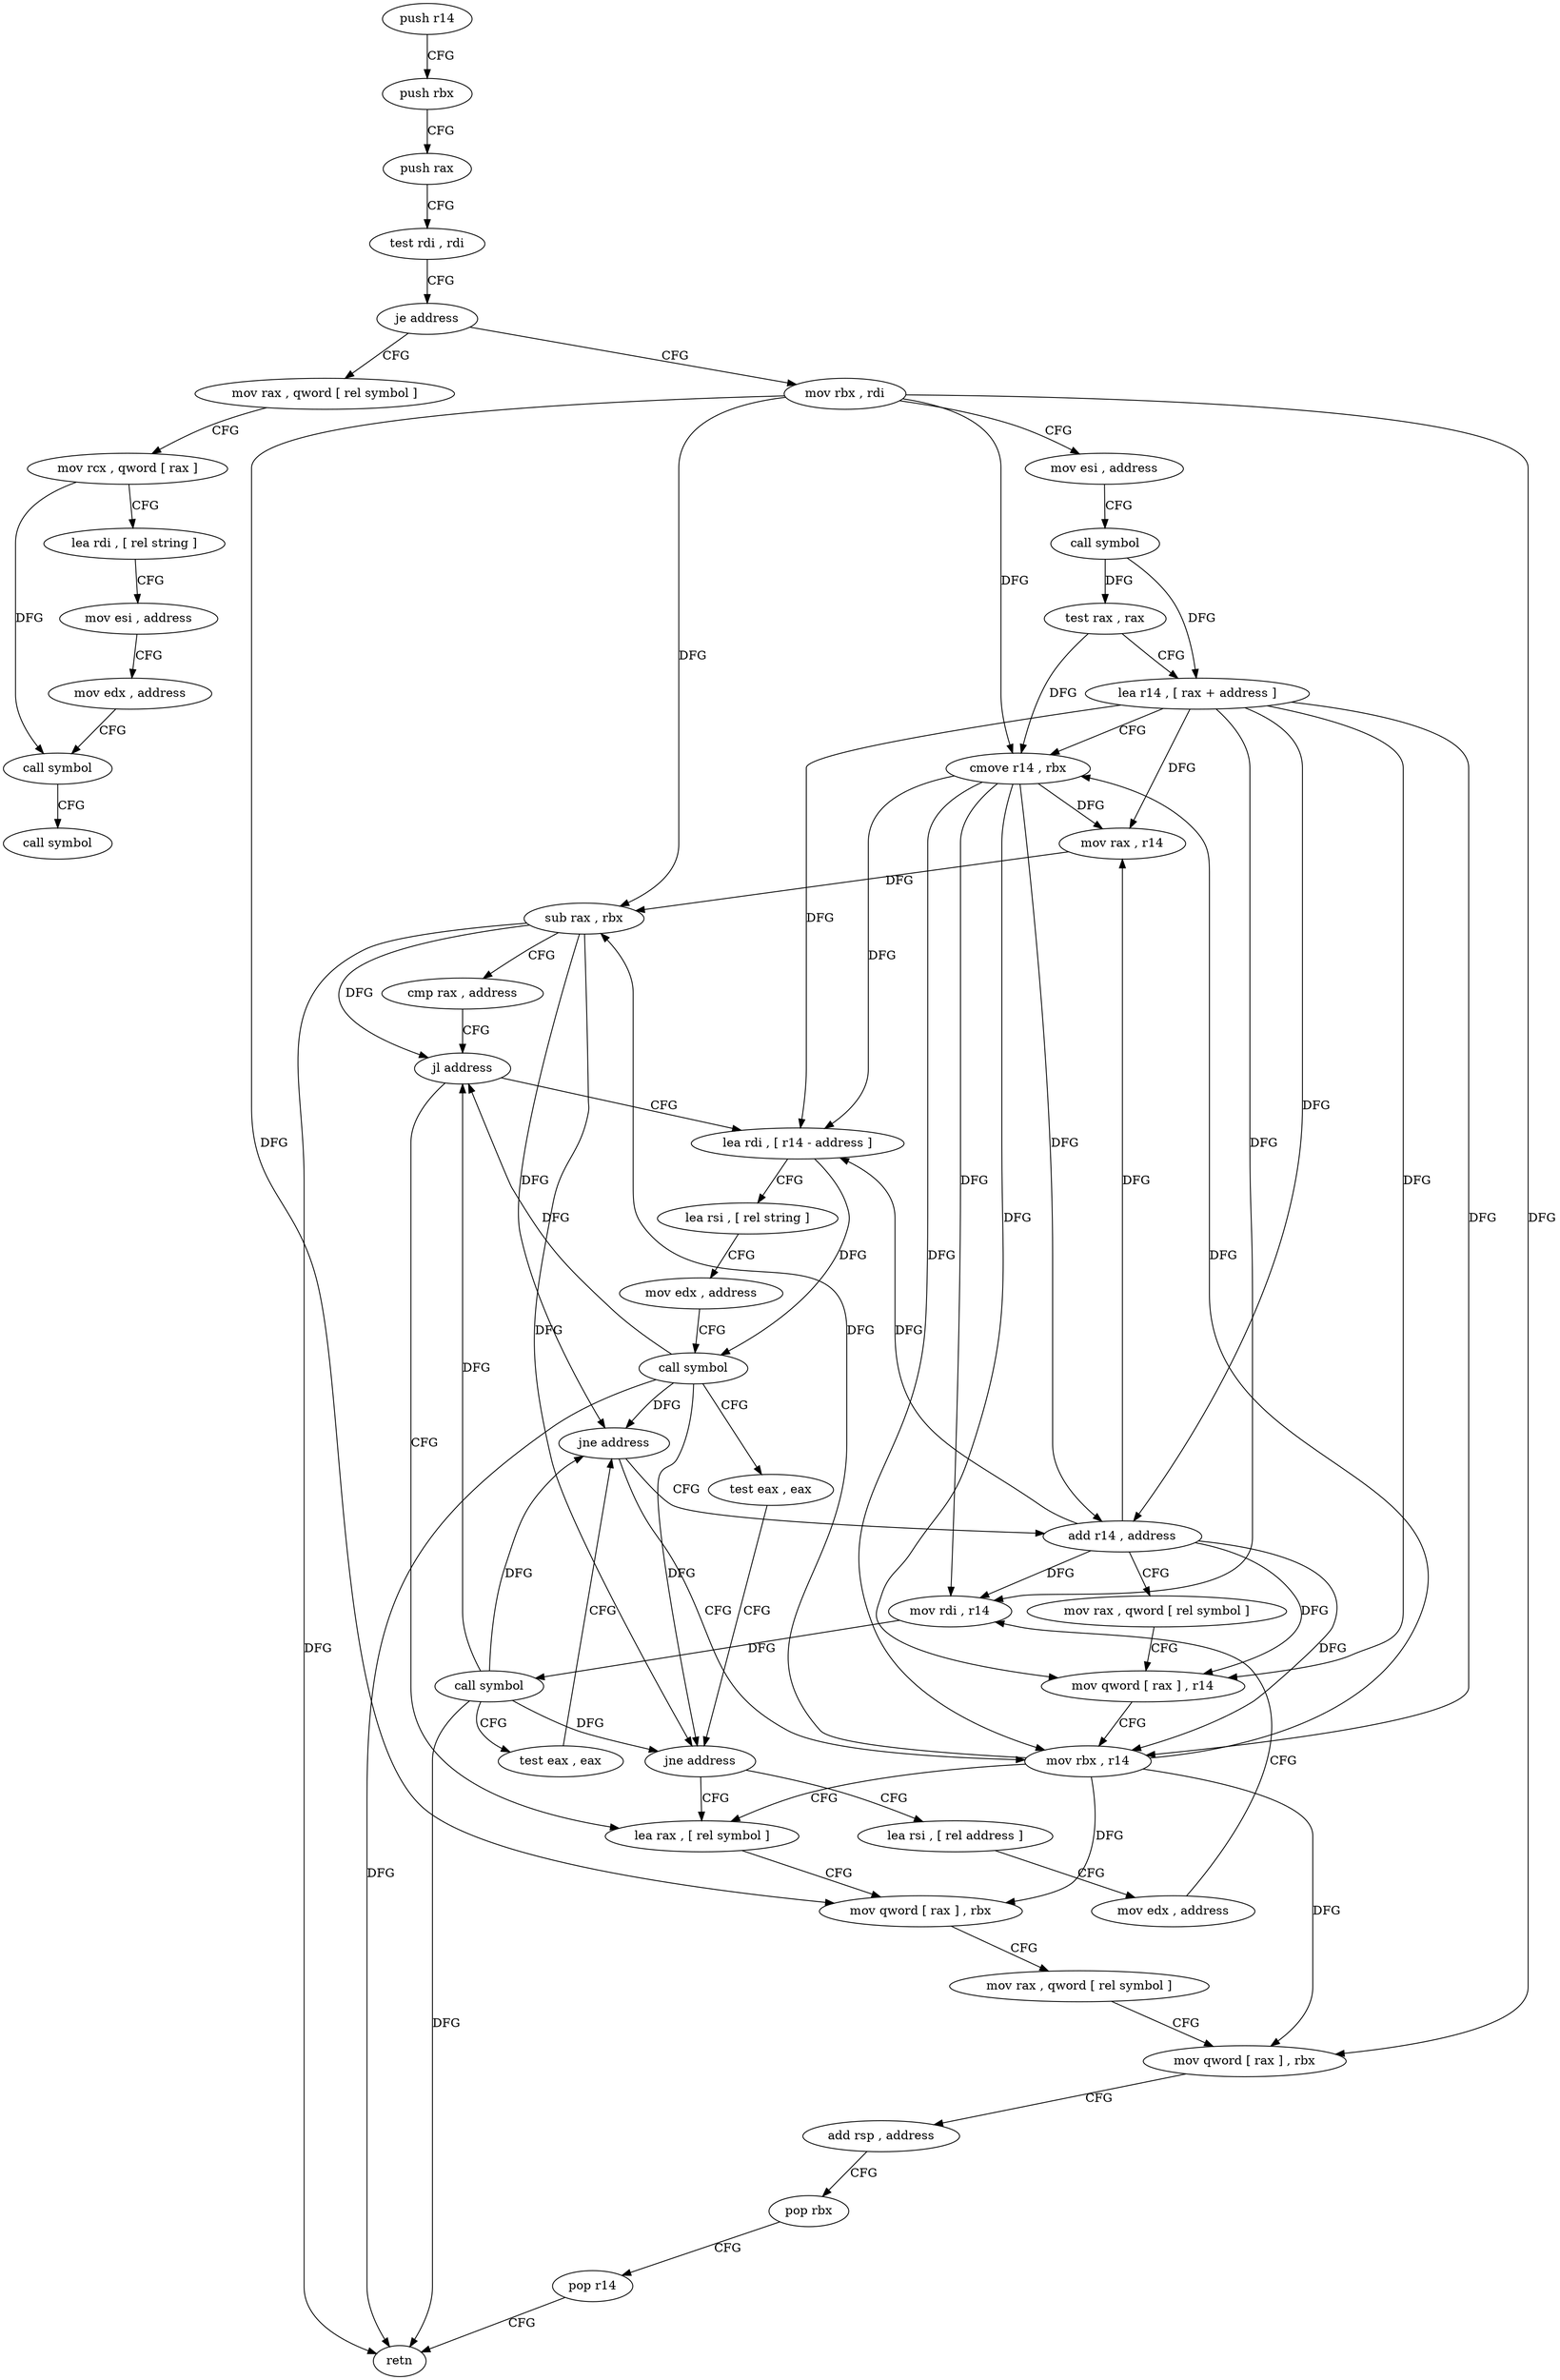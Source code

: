 digraph "func" {
"4222208" [label = "push r14" ]
"4222210" [label = "push rbx" ]
"4222211" [label = "push rax" ]
"4222212" [label = "test rdi , rdi" ]
"4222215" [label = "je address" ]
"4222351" [label = "mov rax , qword [ rel symbol ]" ]
"4222221" [label = "mov rbx , rdi" ]
"4222358" [label = "mov rcx , qword [ rax ]" ]
"4222361" [label = "lea rdi , [ rel string ]" ]
"4222368" [label = "mov esi , address" ]
"4222373" [label = "mov edx , address" ]
"4222378" [label = "call symbol" ]
"4222383" [label = "call symbol" ]
"4222224" [label = "mov esi , address" ]
"4222229" [label = "call symbol" ]
"4222234" [label = "test rax , rax" ]
"4222237" [label = "lea r14 , [ rax + address ]" ]
"4222241" [label = "cmove r14 , rbx" ]
"4222245" [label = "mov rax , r14" ]
"4222248" [label = "sub rax , rbx" ]
"4222251" [label = "cmp rax , address" ]
"4222255" [label = "jl address" ]
"4222323" [label = "lea rax , [ rel symbol ]" ]
"4222257" [label = "lea rdi , [ r14 - address ]" ]
"4222330" [label = "mov qword [ rax ] , rbx" ]
"4222333" [label = "mov rax , qword [ rel symbol ]" ]
"4222340" [label = "mov qword [ rax ] , rbx" ]
"4222343" [label = "add rsp , address" ]
"4222347" [label = "pop rbx" ]
"4222348" [label = "pop r14" ]
"4222350" [label = "retn" ]
"4222261" [label = "lea rsi , [ rel string ]" ]
"4222268" [label = "mov edx , address" ]
"4222273" [label = "call symbol" ]
"4222278" [label = "test eax , eax" ]
"4222280" [label = "jne address" ]
"4222282" [label = "lea rsi , [ rel address ]" ]
"4222289" [label = "mov edx , address" ]
"4222294" [label = "mov rdi , r14" ]
"4222297" [label = "call symbol" ]
"4222302" [label = "test eax , eax" ]
"4222304" [label = "jne address" ]
"4222320" [label = "mov rbx , r14" ]
"4222306" [label = "add r14 , address" ]
"4222310" [label = "mov rax , qword [ rel symbol ]" ]
"4222317" [label = "mov qword [ rax ] , r14" ]
"4222208" -> "4222210" [ label = "CFG" ]
"4222210" -> "4222211" [ label = "CFG" ]
"4222211" -> "4222212" [ label = "CFG" ]
"4222212" -> "4222215" [ label = "CFG" ]
"4222215" -> "4222351" [ label = "CFG" ]
"4222215" -> "4222221" [ label = "CFG" ]
"4222351" -> "4222358" [ label = "CFG" ]
"4222221" -> "4222224" [ label = "CFG" ]
"4222221" -> "4222241" [ label = "DFG" ]
"4222221" -> "4222248" [ label = "DFG" ]
"4222221" -> "4222330" [ label = "DFG" ]
"4222221" -> "4222340" [ label = "DFG" ]
"4222358" -> "4222361" [ label = "CFG" ]
"4222358" -> "4222378" [ label = "DFG" ]
"4222361" -> "4222368" [ label = "CFG" ]
"4222368" -> "4222373" [ label = "CFG" ]
"4222373" -> "4222378" [ label = "CFG" ]
"4222378" -> "4222383" [ label = "CFG" ]
"4222224" -> "4222229" [ label = "CFG" ]
"4222229" -> "4222234" [ label = "DFG" ]
"4222229" -> "4222237" [ label = "DFG" ]
"4222234" -> "4222237" [ label = "CFG" ]
"4222234" -> "4222241" [ label = "DFG" ]
"4222237" -> "4222241" [ label = "CFG" ]
"4222237" -> "4222245" [ label = "DFG" ]
"4222237" -> "4222257" [ label = "DFG" ]
"4222237" -> "4222294" [ label = "DFG" ]
"4222237" -> "4222320" [ label = "DFG" ]
"4222237" -> "4222306" [ label = "DFG" ]
"4222237" -> "4222317" [ label = "DFG" ]
"4222241" -> "4222245" [ label = "DFG" ]
"4222241" -> "4222257" [ label = "DFG" ]
"4222241" -> "4222294" [ label = "DFG" ]
"4222241" -> "4222320" [ label = "DFG" ]
"4222241" -> "4222306" [ label = "DFG" ]
"4222241" -> "4222317" [ label = "DFG" ]
"4222245" -> "4222248" [ label = "DFG" ]
"4222248" -> "4222251" [ label = "CFG" ]
"4222248" -> "4222255" [ label = "DFG" ]
"4222248" -> "4222350" [ label = "DFG" ]
"4222248" -> "4222280" [ label = "DFG" ]
"4222248" -> "4222304" [ label = "DFG" ]
"4222251" -> "4222255" [ label = "CFG" ]
"4222255" -> "4222323" [ label = "CFG" ]
"4222255" -> "4222257" [ label = "CFG" ]
"4222323" -> "4222330" [ label = "CFG" ]
"4222257" -> "4222261" [ label = "CFG" ]
"4222257" -> "4222273" [ label = "DFG" ]
"4222330" -> "4222333" [ label = "CFG" ]
"4222333" -> "4222340" [ label = "CFG" ]
"4222340" -> "4222343" [ label = "CFG" ]
"4222343" -> "4222347" [ label = "CFG" ]
"4222347" -> "4222348" [ label = "CFG" ]
"4222348" -> "4222350" [ label = "CFG" ]
"4222261" -> "4222268" [ label = "CFG" ]
"4222268" -> "4222273" [ label = "CFG" ]
"4222273" -> "4222278" [ label = "CFG" ]
"4222273" -> "4222255" [ label = "DFG" ]
"4222273" -> "4222350" [ label = "DFG" ]
"4222273" -> "4222280" [ label = "DFG" ]
"4222273" -> "4222304" [ label = "DFG" ]
"4222278" -> "4222280" [ label = "CFG" ]
"4222280" -> "4222323" [ label = "CFG" ]
"4222280" -> "4222282" [ label = "CFG" ]
"4222282" -> "4222289" [ label = "CFG" ]
"4222289" -> "4222294" [ label = "CFG" ]
"4222294" -> "4222297" [ label = "DFG" ]
"4222297" -> "4222302" [ label = "CFG" ]
"4222297" -> "4222255" [ label = "DFG" ]
"4222297" -> "4222280" [ label = "DFG" ]
"4222297" -> "4222350" [ label = "DFG" ]
"4222297" -> "4222304" [ label = "DFG" ]
"4222302" -> "4222304" [ label = "CFG" ]
"4222304" -> "4222320" [ label = "CFG" ]
"4222304" -> "4222306" [ label = "CFG" ]
"4222320" -> "4222323" [ label = "CFG" ]
"4222320" -> "4222241" [ label = "DFG" ]
"4222320" -> "4222248" [ label = "DFG" ]
"4222320" -> "4222330" [ label = "DFG" ]
"4222320" -> "4222340" [ label = "DFG" ]
"4222306" -> "4222310" [ label = "CFG" ]
"4222306" -> "4222245" [ label = "DFG" ]
"4222306" -> "4222257" [ label = "DFG" ]
"4222306" -> "4222294" [ label = "DFG" ]
"4222306" -> "4222320" [ label = "DFG" ]
"4222306" -> "4222317" [ label = "DFG" ]
"4222310" -> "4222317" [ label = "CFG" ]
"4222317" -> "4222320" [ label = "CFG" ]
}
